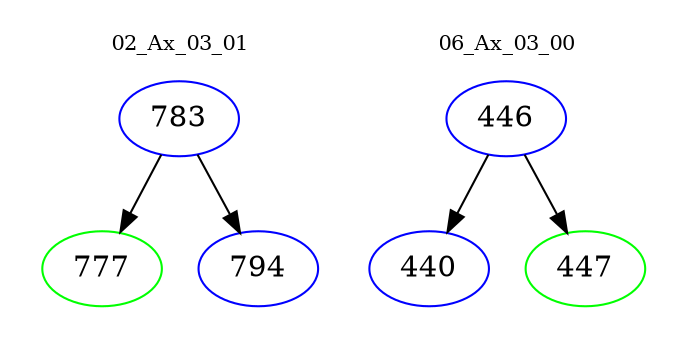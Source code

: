 digraph{
subgraph cluster_0 {
color = white
label = "02_Ax_03_01";
fontsize=10;
T0_783 [label="783", color="blue"]
T0_783 -> T0_777 [color="black"]
T0_777 [label="777", color="green"]
T0_783 -> T0_794 [color="black"]
T0_794 [label="794", color="blue"]
}
subgraph cluster_1 {
color = white
label = "06_Ax_03_00";
fontsize=10;
T1_446 [label="446", color="blue"]
T1_446 -> T1_440 [color="black"]
T1_440 [label="440", color="blue"]
T1_446 -> T1_447 [color="black"]
T1_447 [label="447", color="green"]
}
}
